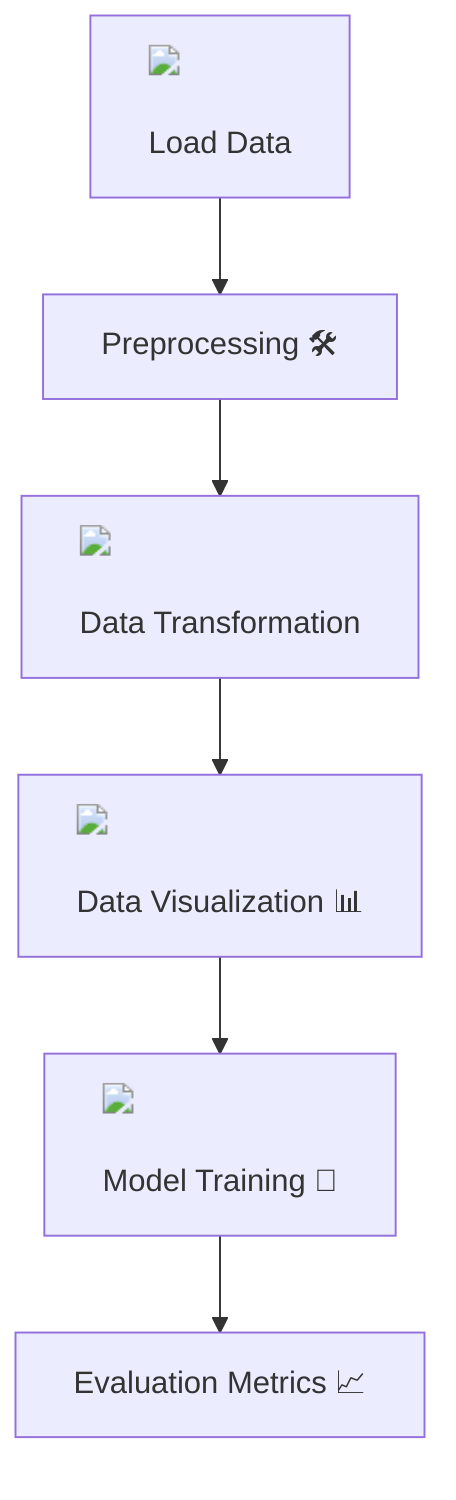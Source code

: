 graph TD;
    A["<img src='file.svg'/> <br/> Load Data"] --> B["Preprocessing 🛠️"]
    B --> C["<img src='table.svg'/> <br/> Data Transformation"]
    C --> D["<img src='barplot_template.svg'/> <br/> Data Visualization 📊"]
    D --> E["<img src='brain.svg'/> <br/> Model Training 🧠"]
    E --> F["Evaluation Metrics 📈"]